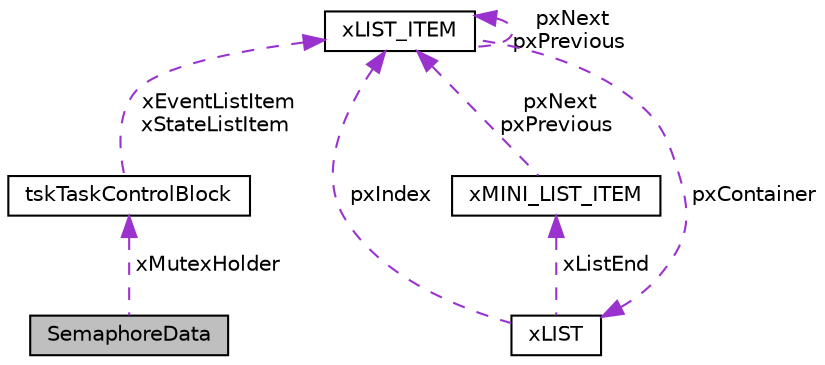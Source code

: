 digraph "SemaphoreData"
{
 // LATEX_PDF_SIZE
  edge [fontname="Helvetica",fontsize="10",labelfontname="Helvetica",labelfontsize="10"];
  node [fontname="Helvetica",fontsize="10",shape=record];
  Node1 [label="SemaphoreData",height=0.2,width=0.4,color="black", fillcolor="grey75", style="filled", fontcolor="black",tooltip=" "];
  Node2 -> Node1 [dir="back",color="darkorchid3",fontsize="10",style="dashed",label=" xMutexHolder" ];
  Node2 [label="tskTaskControlBlock",height=0.2,width=0.4,color="black", fillcolor="white", style="filled",URL="$structtsk_task_control_block.html",tooltip=" "];
  Node3 -> Node2 [dir="back",color="darkorchid3",fontsize="10",style="dashed",label=" xEventListItem\nxStateListItem" ];
  Node3 [label="xLIST_ITEM",height=0.2,width=0.4,color="black", fillcolor="white", style="filled",URL="$structx_l_i_s_t___i_t_e_m.html",tooltip=" "];
  Node3 -> Node3 [dir="back",color="darkorchid3",fontsize="10",style="dashed",label=" pxNext\npxPrevious" ];
  Node4 -> Node3 [dir="back",color="darkorchid3",fontsize="10",style="dashed",label=" pxContainer" ];
  Node4 [label="xLIST",height=0.2,width=0.4,color="black", fillcolor="white", style="filled",URL="$structx_l_i_s_t.html",tooltip=" "];
  Node5 -> Node4 [dir="back",color="darkorchid3",fontsize="10",style="dashed",label=" xListEnd" ];
  Node5 [label="xMINI_LIST_ITEM",height=0.2,width=0.4,color="black", fillcolor="white", style="filled",URL="$structx_m_i_n_i___l_i_s_t___i_t_e_m.html",tooltip=" "];
  Node3 -> Node5 [dir="back",color="darkorchid3",fontsize="10",style="dashed",label=" pxNext\npxPrevious" ];
  Node3 -> Node4 [dir="back",color="darkorchid3",fontsize="10",style="dashed",label=" pxIndex" ];
}
